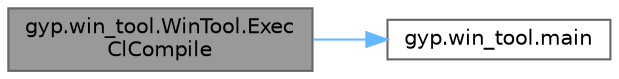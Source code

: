 digraph "gyp.win_tool.WinTool.ExecClCompile"
{
 // LATEX_PDF_SIZE
  bgcolor="transparent";
  edge [fontname=Helvetica,fontsize=10,labelfontname=Helvetica,labelfontsize=10];
  node [fontname=Helvetica,fontsize=10,shape=box,height=0.2,width=0.4];
  rankdir="LR";
  Node1 [id="Node000001",label="gyp.win_tool.WinTool.Exec\lClCompile",height=0.2,width=0.4,color="gray40", fillcolor="grey60", style="filled", fontcolor="black",tooltip=" "];
  Node1 -> Node2 [id="edge1_Node000001_Node000002",color="steelblue1",style="solid",tooltip=" "];
  Node2 [id="Node000002",label="gyp.win_tool.main",height=0.2,width=0.4,color="grey40", fillcolor="white", style="filled",URL="$namespacegyp_1_1win__tool.html#a9fe457ee04e721e0fe3bdd6863a6f099",tooltip=" "];
}
